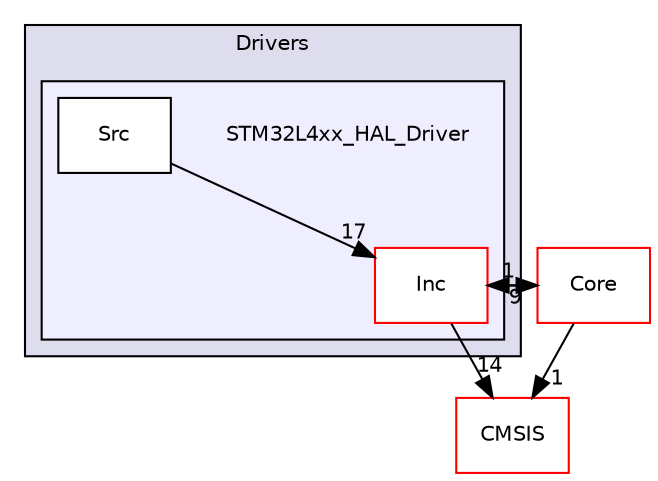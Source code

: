 digraph "Drivers/STM32L4xx_HAL_Driver" {
  compound=true
  node [ fontsize="10", fontname="Helvetica"];
  edge [ labelfontsize="10", labelfontname="Helvetica"];
  subgraph clusterdir_60925fc218da8ca7908795bf5f624060 {
    graph [ bgcolor="#ddddee", pencolor="black", label="Drivers" fontname="Helvetica", fontsize="10", URL="dir_60925fc218da8ca7908795bf5f624060.html"]
  subgraph clusterdir_8a47de0d9a7b537f24e8ff521c06cbd3 {
    graph [ bgcolor="#eeeeff", pencolor="black", label="" URL="dir_8a47de0d9a7b537f24e8ff521c06cbd3.html"];
    dir_8a47de0d9a7b537f24e8ff521c06cbd3 [shape=plaintext label="STM32L4xx_HAL_Driver"];
    dir_79464964bc38874f394d0a750525cdb3 [shape=box label="Inc" color="red" fillcolor="white" style="filled" URL="dir_79464964bc38874f394d0a750525cdb3.html"];
    dir_a76b8917def16580b7edf0e155f87277 [shape=box label="Src" color="black" fillcolor="white" style="filled" URL="dir_a76b8917def16580b7edf0e155f87277.html"];
  }
  }
  dir_bd09ff09a9c7d83a4c030dbdaee94d76 [shape=box label="CMSIS" fillcolor="white" style="filled" color="red" URL="dir_bd09ff09a9c7d83a4c030dbdaee94d76.html"];
  dir_c6310732a22f63c0c2fc5595561e68f1 [shape=box label="Core" fillcolor="white" style="filled" color="red" URL="dir_c6310732a22f63c0c2fc5595561e68f1.html"];
  dir_c6310732a22f63c0c2fc5595561e68f1->dir_bd09ff09a9c7d83a4c030dbdaee94d76 [headlabel="1", labeldistance=1.5 headhref="dir_000000_000011.html"];
  dir_c6310732a22f63c0c2fc5595561e68f1->dir_79464964bc38874f394d0a750525cdb3 [headlabel="9", labeldistance=1.5 headhref="dir_000000_000018.html"];
  dir_79464964bc38874f394d0a750525cdb3->dir_bd09ff09a9c7d83a4c030dbdaee94d76 [headlabel="14", labeldistance=1.5 headhref="dir_000018_000011.html"];
  dir_79464964bc38874f394d0a750525cdb3->dir_c6310732a22f63c0c2fc5595561e68f1 [headlabel="1", labeldistance=1.5 headhref="dir_000018_000000.html"];
  dir_a76b8917def16580b7edf0e155f87277->dir_79464964bc38874f394d0a750525cdb3 [headlabel="17", labeldistance=1.5 headhref="dir_000020_000018.html"];
}

